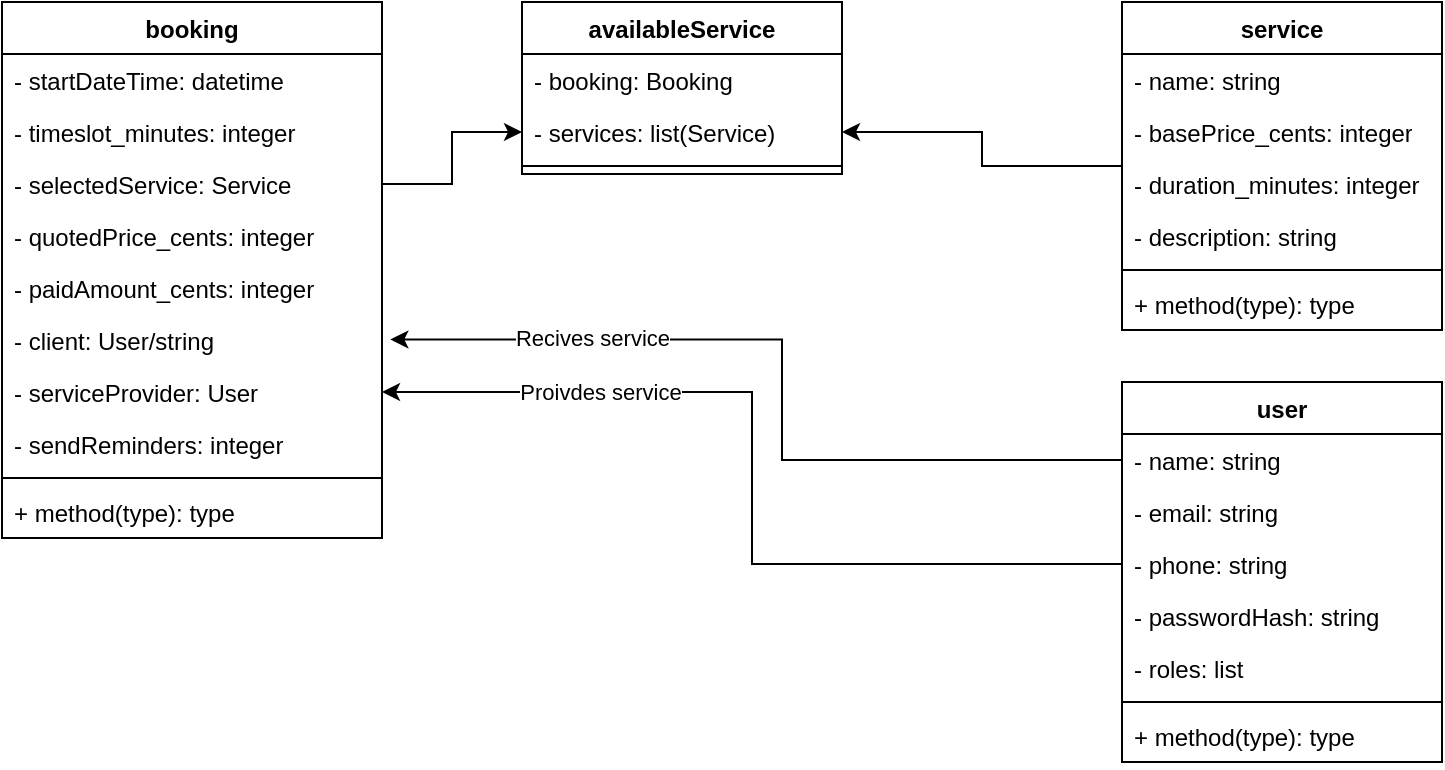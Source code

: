<mxfile version="21.3.2" type="github">
  <diagram id="C5RBs43oDa-KdzZeNtuy" name="Page-1">
    <mxGraphModel dx="819" dy="437" grid="1" gridSize="10" guides="1" tooltips="1" connect="1" arrows="1" fold="1" page="1" pageScale="1" pageWidth="827" pageHeight="1169" math="0" shadow="0">
      <root>
        <mxCell id="WIyWlLk6GJQsqaUBKTNV-0" />
        <mxCell id="WIyWlLk6GJQsqaUBKTNV-1" parent="WIyWlLk6GJQsqaUBKTNV-0" />
        <mxCell id="0tCxAytEOG9tYehRldD5-0" value="booking" style="swimlane;fontStyle=1;align=center;verticalAlign=top;childLayout=stackLayout;horizontal=1;startSize=26;horizontalStack=0;resizeParent=1;resizeParentMax=0;resizeLast=0;collapsible=1;marginBottom=0;whiteSpace=wrap;html=1;" vertex="1" parent="WIyWlLk6GJQsqaUBKTNV-1">
          <mxGeometry x="80" y="120" width="190" height="268" as="geometry" />
        </mxCell>
        <mxCell id="0tCxAytEOG9tYehRldD5-1" value="- startDateTime: datetime" style="text;strokeColor=none;fillColor=none;align=left;verticalAlign=top;spacingLeft=4;spacingRight=4;overflow=hidden;rotatable=0;points=[[0,0.5],[1,0.5]];portConstraint=eastwest;whiteSpace=wrap;html=1;" vertex="1" parent="0tCxAytEOG9tYehRldD5-0">
          <mxGeometry y="26" width="190" height="26" as="geometry" />
        </mxCell>
        <mxCell id="0tCxAytEOG9tYehRldD5-20" value="- timeslot_minutes: integer" style="text;strokeColor=none;fillColor=none;align=left;verticalAlign=top;spacingLeft=4;spacingRight=4;overflow=hidden;rotatable=0;points=[[0,0.5],[1,0.5]];portConstraint=eastwest;whiteSpace=wrap;html=1;" vertex="1" parent="0tCxAytEOG9tYehRldD5-0">
          <mxGeometry y="52" width="190" height="26" as="geometry" />
        </mxCell>
        <mxCell id="0tCxAytEOG9tYehRldD5-21" value="- selectedService: Service&lt;span style=&quot;white-space: pre;&quot;&gt;	&lt;/span&gt;" style="text;strokeColor=none;fillColor=none;align=left;verticalAlign=top;spacingLeft=4;spacingRight=4;overflow=hidden;rotatable=0;points=[[0,0.5],[1,0.5]];portConstraint=eastwest;whiteSpace=wrap;html=1;" vertex="1" parent="0tCxAytEOG9tYehRldD5-0">
          <mxGeometry y="78" width="190" height="26" as="geometry" />
        </mxCell>
        <mxCell id="0tCxAytEOG9tYehRldD5-23" value="- quotedPrice_cents: integer" style="text;strokeColor=none;fillColor=none;align=left;verticalAlign=top;spacingLeft=4;spacingRight=4;overflow=hidden;rotatable=0;points=[[0,0.5],[1,0.5]];portConstraint=eastwest;whiteSpace=wrap;html=1;" vertex="1" parent="0tCxAytEOG9tYehRldD5-0">
          <mxGeometry y="104" width="190" height="26" as="geometry" />
        </mxCell>
        <mxCell id="0tCxAytEOG9tYehRldD5-24" value="- paidAmount_cents: integer" style="text;strokeColor=none;fillColor=none;align=left;verticalAlign=top;spacingLeft=4;spacingRight=4;overflow=hidden;rotatable=0;points=[[0,0.5],[1,0.5]];portConstraint=eastwest;whiteSpace=wrap;html=1;" vertex="1" parent="0tCxAytEOG9tYehRldD5-0">
          <mxGeometry y="130" width="190" height="26" as="geometry" />
        </mxCell>
        <mxCell id="0tCxAytEOG9tYehRldD5-25" value="- client: User/string" style="text;strokeColor=none;fillColor=none;align=left;verticalAlign=top;spacingLeft=4;spacingRight=4;overflow=hidden;rotatable=0;points=[[0,0.5],[1,0.5]];portConstraint=eastwest;whiteSpace=wrap;html=1;" vertex="1" parent="0tCxAytEOG9tYehRldD5-0">
          <mxGeometry y="156" width="190" height="26" as="geometry" />
        </mxCell>
        <mxCell id="0tCxAytEOG9tYehRldD5-22" value="- serviceProvider: User" style="text;strokeColor=none;fillColor=none;align=left;verticalAlign=top;spacingLeft=4;spacingRight=4;overflow=hidden;rotatable=0;points=[[0,0.5],[1,0.5]];portConstraint=eastwest;whiteSpace=wrap;html=1;" vertex="1" parent="0tCxAytEOG9tYehRldD5-0">
          <mxGeometry y="182" width="190" height="26" as="geometry" />
        </mxCell>
        <mxCell id="0tCxAytEOG9tYehRldD5-26" value="- sendReminders: integer" style="text;strokeColor=none;fillColor=none;align=left;verticalAlign=top;spacingLeft=4;spacingRight=4;overflow=hidden;rotatable=0;points=[[0,0.5],[1,0.5]];portConstraint=eastwest;whiteSpace=wrap;html=1;" vertex="1" parent="0tCxAytEOG9tYehRldD5-0">
          <mxGeometry y="208" width="190" height="26" as="geometry" />
        </mxCell>
        <mxCell id="0tCxAytEOG9tYehRldD5-2" value="" style="line;strokeWidth=1;fillColor=none;align=left;verticalAlign=middle;spacingTop=-1;spacingLeft=3;spacingRight=3;rotatable=0;labelPosition=right;points=[];portConstraint=eastwest;strokeColor=inherit;" vertex="1" parent="0tCxAytEOG9tYehRldD5-0">
          <mxGeometry y="234" width="190" height="8" as="geometry" />
        </mxCell>
        <mxCell id="0tCxAytEOG9tYehRldD5-3" value="+ method(type): type" style="text;strokeColor=none;fillColor=none;align=left;verticalAlign=top;spacingLeft=4;spacingRight=4;overflow=hidden;rotatable=0;points=[[0,0.5],[1,0.5]];portConstraint=eastwest;whiteSpace=wrap;html=1;" vertex="1" parent="0tCxAytEOG9tYehRldD5-0">
          <mxGeometry y="242" width="190" height="26" as="geometry" />
        </mxCell>
        <mxCell id="0tCxAytEOG9tYehRldD5-36" style="edgeStyle=orthogonalEdgeStyle;rounded=0;orthogonalLoop=1;jettySize=auto;html=1;" edge="1" parent="WIyWlLk6GJQsqaUBKTNV-1" source="0tCxAytEOG9tYehRldD5-4" target="0tCxAytEOG9tYehRldD5-32">
          <mxGeometry relative="1" as="geometry" />
        </mxCell>
        <mxCell id="0tCxAytEOG9tYehRldD5-4" value="service" style="swimlane;fontStyle=1;align=center;verticalAlign=top;childLayout=stackLayout;horizontal=1;startSize=26;horizontalStack=0;resizeParent=1;resizeParentMax=0;resizeLast=0;collapsible=1;marginBottom=0;whiteSpace=wrap;html=1;" vertex="1" parent="WIyWlLk6GJQsqaUBKTNV-1">
          <mxGeometry x="640" y="120" width="160" height="164" as="geometry" />
        </mxCell>
        <mxCell id="0tCxAytEOG9tYehRldD5-5" value="&lt;div&gt;- name: string&lt;/div&gt;&lt;div&gt;&lt;br&gt;&lt;/div&gt;" style="text;strokeColor=none;fillColor=none;align=left;verticalAlign=top;spacingLeft=4;spacingRight=4;overflow=hidden;rotatable=0;points=[[0,0.5],[1,0.5]];portConstraint=eastwest;whiteSpace=wrap;html=1;" vertex="1" parent="0tCxAytEOG9tYehRldD5-4">
          <mxGeometry y="26" width="160" height="26" as="geometry" />
        </mxCell>
        <mxCell id="0tCxAytEOG9tYehRldD5-12" value="&lt;div&gt;- basePrice_cents: integer&lt;/div&gt;" style="text;strokeColor=none;fillColor=none;align=left;verticalAlign=top;spacingLeft=4;spacingRight=4;overflow=hidden;rotatable=0;points=[[0,0.5],[1,0.5]];portConstraint=eastwest;whiteSpace=wrap;html=1;" vertex="1" parent="0tCxAytEOG9tYehRldD5-4">
          <mxGeometry y="52" width="160" height="26" as="geometry" />
        </mxCell>
        <mxCell id="0tCxAytEOG9tYehRldD5-13" value="&lt;div&gt;- duration_minutes: integer&lt;/div&gt;&lt;div&gt;&lt;br&gt;&lt;/div&gt;" style="text;strokeColor=none;fillColor=none;align=left;verticalAlign=top;spacingLeft=4;spacingRight=4;overflow=hidden;rotatable=0;points=[[0,0.5],[1,0.5]];portConstraint=eastwest;whiteSpace=wrap;html=1;" vertex="1" parent="0tCxAytEOG9tYehRldD5-4">
          <mxGeometry y="78" width="160" height="26" as="geometry" />
        </mxCell>
        <mxCell id="0tCxAytEOG9tYehRldD5-14" value="&lt;div&gt;- description: string&lt;/div&gt;&lt;div&gt;&lt;br&gt;&lt;/div&gt;" style="text;strokeColor=none;fillColor=none;align=left;verticalAlign=top;spacingLeft=4;spacingRight=4;overflow=hidden;rotatable=0;points=[[0,0.5],[1,0.5]];portConstraint=eastwest;whiteSpace=wrap;html=1;" vertex="1" parent="0tCxAytEOG9tYehRldD5-4">
          <mxGeometry y="104" width="160" height="26" as="geometry" />
        </mxCell>
        <mxCell id="0tCxAytEOG9tYehRldD5-6" value="" style="line;strokeWidth=1;fillColor=none;align=left;verticalAlign=middle;spacingTop=-1;spacingLeft=3;spacingRight=3;rotatable=0;labelPosition=right;points=[];portConstraint=eastwest;strokeColor=inherit;" vertex="1" parent="0tCxAytEOG9tYehRldD5-4">
          <mxGeometry y="130" width="160" height="8" as="geometry" />
        </mxCell>
        <mxCell id="0tCxAytEOG9tYehRldD5-7" value="+ method(type): type" style="text;strokeColor=none;fillColor=none;align=left;verticalAlign=top;spacingLeft=4;spacingRight=4;overflow=hidden;rotatable=0;points=[[0,0.5],[1,0.5]];portConstraint=eastwest;whiteSpace=wrap;html=1;" vertex="1" parent="0tCxAytEOG9tYehRldD5-4">
          <mxGeometry y="138" width="160" height="26" as="geometry" />
        </mxCell>
        <mxCell id="0tCxAytEOG9tYehRldD5-8" value="user" style="swimlane;fontStyle=1;align=center;verticalAlign=top;childLayout=stackLayout;horizontal=1;startSize=26;horizontalStack=0;resizeParent=1;resizeParentMax=0;resizeLast=0;collapsible=1;marginBottom=0;whiteSpace=wrap;html=1;" vertex="1" parent="WIyWlLk6GJQsqaUBKTNV-1">
          <mxGeometry x="640" y="310" width="160" height="190" as="geometry" />
        </mxCell>
        <mxCell id="0tCxAytEOG9tYehRldD5-9" value="- name: string" style="text;strokeColor=none;fillColor=none;align=left;verticalAlign=top;spacingLeft=4;spacingRight=4;overflow=hidden;rotatable=0;points=[[0,0.5],[1,0.5]];portConstraint=eastwest;whiteSpace=wrap;html=1;" vertex="1" parent="0tCxAytEOG9tYehRldD5-8">
          <mxGeometry y="26" width="160" height="26" as="geometry" />
        </mxCell>
        <mxCell id="0tCxAytEOG9tYehRldD5-16" value="&lt;div&gt;- email: string&lt;/div&gt;" style="text;strokeColor=none;fillColor=none;align=left;verticalAlign=top;spacingLeft=4;spacingRight=4;overflow=hidden;rotatable=0;points=[[0,0.5],[1,0.5]];portConstraint=eastwest;whiteSpace=wrap;html=1;" vertex="1" parent="0tCxAytEOG9tYehRldD5-8">
          <mxGeometry y="52" width="160" height="26" as="geometry" />
        </mxCell>
        <mxCell id="0tCxAytEOG9tYehRldD5-17" value="- phone: string" style="text;strokeColor=none;fillColor=none;align=left;verticalAlign=top;spacingLeft=4;spacingRight=4;overflow=hidden;rotatable=0;points=[[0,0.5],[1,0.5]];portConstraint=eastwest;whiteSpace=wrap;html=1;" vertex="1" parent="0tCxAytEOG9tYehRldD5-8">
          <mxGeometry y="78" width="160" height="26" as="geometry" />
        </mxCell>
        <mxCell id="0tCxAytEOG9tYehRldD5-18" value="- passwordHash: string" style="text;strokeColor=none;fillColor=none;align=left;verticalAlign=top;spacingLeft=4;spacingRight=4;overflow=hidden;rotatable=0;points=[[0,0.5],[1,0.5]];portConstraint=eastwest;whiteSpace=wrap;html=1;" vertex="1" parent="0tCxAytEOG9tYehRldD5-8">
          <mxGeometry y="104" width="160" height="26" as="geometry" />
        </mxCell>
        <mxCell id="0tCxAytEOG9tYehRldD5-19" value="- roles: list" style="text;strokeColor=none;fillColor=none;align=left;verticalAlign=top;spacingLeft=4;spacingRight=4;overflow=hidden;rotatable=0;points=[[0,0.5],[1,0.5]];portConstraint=eastwest;whiteSpace=wrap;html=1;" vertex="1" parent="0tCxAytEOG9tYehRldD5-8">
          <mxGeometry y="130" width="160" height="26" as="geometry" />
        </mxCell>
        <mxCell id="0tCxAytEOG9tYehRldD5-10" value="" style="line;strokeWidth=1;fillColor=none;align=left;verticalAlign=middle;spacingTop=-1;spacingLeft=3;spacingRight=3;rotatable=0;labelPosition=right;points=[];portConstraint=eastwest;strokeColor=inherit;" vertex="1" parent="0tCxAytEOG9tYehRldD5-8">
          <mxGeometry y="156" width="160" height="8" as="geometry" />
        </mxCell>
        <mxCell id="0tCxAytEOG9tYehRldD5-11" value="+ method(type): type" style="text;strokeColor=none;fillColor=none;align=left;verticalAlign=top;spacingLeft=4;spacingRight=4;overflow=hidden;rotatable=0;points=[[0,0.5],[1,0.5]];portConstraint=eastwest;whiteSpace=wrap;html=1;" vertex="1" parent="0tCxAytEOG9tYehRldD5-8">
          <mxGeometry y="164" width="160" height="26" as="geometry" />
        </mxCell>
        <mxCell id="0tCxAytEOG9tYehRldD5-27" style="edgeStyle=orthogonalEdgeStyle;rounded=0;orthogonalLoop=1;jettySize=auto;html=1;" edge="1" parent="WIyWlLk6GJQsqaUBKTNV-1" source="0tCxAytEOG9tYehRldD5-17" target="0tCxAytEOG9tYehRldD5-22">
          <mxGeometry relative="1" as="geometry" />
        </mxCell>
        <mxCell id="0tCxAytEOG9tYehRldD5-28" value="Proivdes service" style="edgeLabel;html=1;align=center;verticalAlign=middle;resizable=0;points=[];" vertex="1" connectable="0" parent="0tCxAytEOG9tYehRldD5-27">
          <mxGeometry x="0.26" relative="1" as="geometry">
            <mxPoint x="-60" as="offset" />
          </mxGeometry>
        </mxCell>
        <mxCell id="0tCxAytEOG9tYehRldD5-31" value="availableService" style="swimlane;fontStyle=1;align=center;verticalAlign=top;childLayout=stackLayout;horizontal=1;startSize=26;horizontalStack=0;resizeParent=1;resizeParentMax=0;resizeLast=0;collapsible=1;marginBottom=0;whiteSpace=wrap;html=1;" vertex="1" parent="WIyWlLk6GJQsqaUBKTNV-1">
          <mxGeometry x="340" y="120" width="160" height="86" as="geometry" />
        </mxCell>
        <mxCell id="0tCxAytEOG9tYehRldD5-37" value="- booking: Booking" style="text;strokeColor=none;fillColor=none;align=left;verticalAlign=top;spacingLeft=4;spacingRight=4;overflow=hidden;rotatable=0;points=[[0,0.5],[1,0.5]];portConstraint=eastwest;whiteSpace=wrap;html=1;" vertex="1" parent="0tCxAytEOG9tYehRldD5-31">
          <mxGeometry y="26" width="160" height="26" as="geometry" />
        </mxCell>
        <mxCell id="0tCxAytEOG9tYehRldD5-32" value="- services: list(Service)" style="text;strokeColor=none;fillColor=none;align=left;verticalAlign=top;spacingLeft=4;spacingRight=4;overflow=hidden;rotatable=0;points=[[0,0.5],[1,0.5]];portConstraint=eastwest;whiteSpace=wrap;html=1;" vertex="1" parent="0tCxAytEOG9tYehRldD5-31">
          <mxGeometry y="52" width="160" height="26" as="geometry" />
        </mxCell>
        <mxCell id="0tCxAytEOG9tYehRldD5-33" value="" style="line;strokeWidth=1;fillColor=none;align=left;verticalAlign=middle;spacingTop=-1;spacingLeft=3;spacingRight=3;rotatable=0;labelPosition=right;points=[];portConstraint=eastwest;strokeColor=inherit;" vertex="1" parent="0tCxAytEOG9tYehRldD5-31">
          <mxGeometry y="78" width="160" height="8" as="geometry" />
        </mxCell>
        <mxCell id="0tCxAytEOG9tYehRldD5-35" style="edgeStyle=orthogonalEdgeStyle;rounded=0;orthogonalLoop=1;jettySize=auto;html=1;" edge="1" parent="WIyWlLk6GJQsqaUBKTNV-1" source="0tCxAytEOG9tYehRldD5-21" target="0tCxAytEOG9tYehRldD5-32">
          <mxGeometry relative="1" as="geometry" />
        </mxCell>
        <mxCell id="0tCxAytEOG9tYehRldD5-40" style="edgeStyle=orthogonalEdgeStyle;rounded=0;orthogonalLoop=1;jettySize=auto;html=1;entryX=1.022;entryY=0.489;entryDx=0;entryDy=0;entryPerimeter=0;" edge="1" parent="WIyWlLk6GJQsqaUBKTNV-1" source="0tCxAytEOG9tYehRldD5-9" target="0tCxAytEOG9tYehRldD5-25">
          <mxGeometry relative="1" as="geometry">
            <Array as="points">
              <mxPoint x="470" y="349" />
              <mxPoint x="470" y="289" />
            </Array>
          </mxGeometry>
        </mxCell>
        <mxCell id="0tCxAytEOG9tYehRldD5-41" value="Recives service" style="edgeLabel;html=1;align=center;verticalAlign=middle;resizable=0;points=[];" vertex="1" connectable="0" parent="0tCxAytEOG9tYehRldD5-40">
          <mxGeometry x="0.531" y="-1" relative="1" as="geometry">
            <mxPoint as="offset" />
          </mxGeometry>
        </mxCell>
      </root>
    </mxGraphModel>
  </diagram>
</mxfile>
